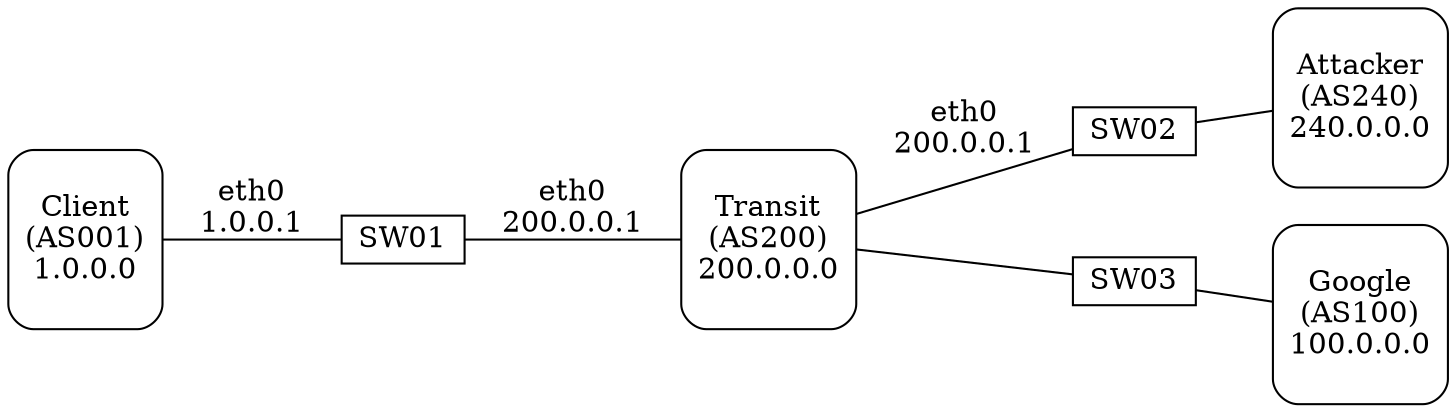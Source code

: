digraph arch {
	rankdir=LR;
	// Style edges
	edge[arrowhead = none]

	// Style Nodes
	node[shape="rectangle", style="rounded", width=1, height=1.2];

	// Define nodes
	C [label="Client\n(AS001)\n1.0.0.0"];
	T [label="Transit\n(AS200)\n200.0.0.0"];
	A [label="Attacker\n(AS240)\n240.0.0.0"];
	G [label="Google\n(AS100)\n100.0.0.0"];

	node[shape="rectangle", style=none, width=.2, height=.2];
	SW01;
	SW02;
	SW03;

	// Define Edges
	C -> SW01 [label="eth0\n1.0.0.1"];
	SW01 -> T [label="eth0\n200.0.0.1"];

	T -> SW02 [label="eth0\n200.0.0.1"];
	SW02 -> A;
	
	T -> SW03
	SW03 -> G;
}
